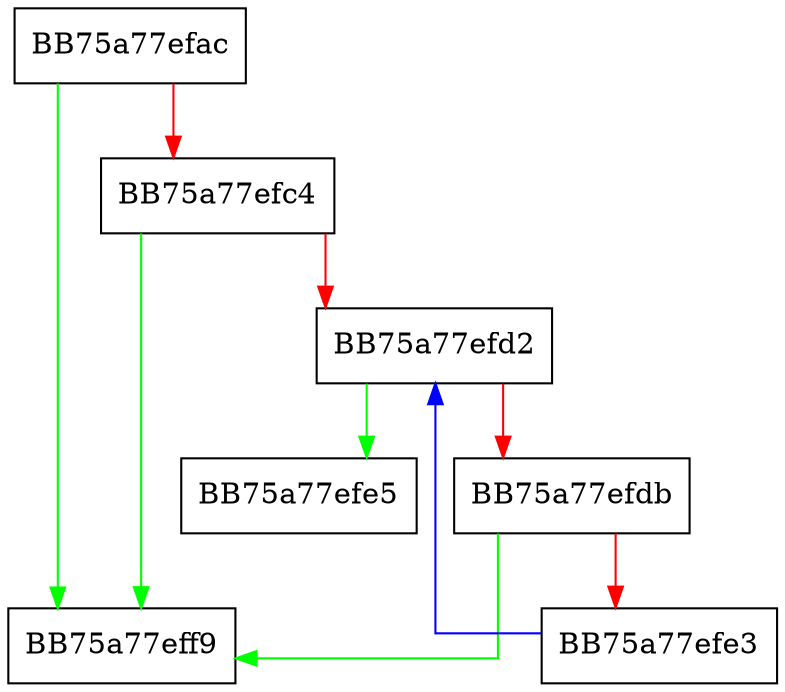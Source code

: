digraph _FindAndUnlinkFrame {
  node [shape="box"];
  graph [splines=ortho];
  BB75a77efac -> BB75a77eff9 [color="green"];
  BB75a77efac -> BB75a77efc4 [color="red"];
  BB75a77efc4 -> BB75a77eff9 [color="green"];
  BB75a77efc4 -> BB75a77efd2 [color="red"];
  BB75a77efd2 -> BB75a77efe5 [color="green"];
  BB75a77efd2 -> BB75a77efdb [color="red"];
  BB75a77efdb -> BB75a77eff9 [color="green"];
  BB75a77efdb -> BB75a77efe3 [color="red"];
  BB75a77efe3 -> BB75a77efd2 [color="blue"];
}